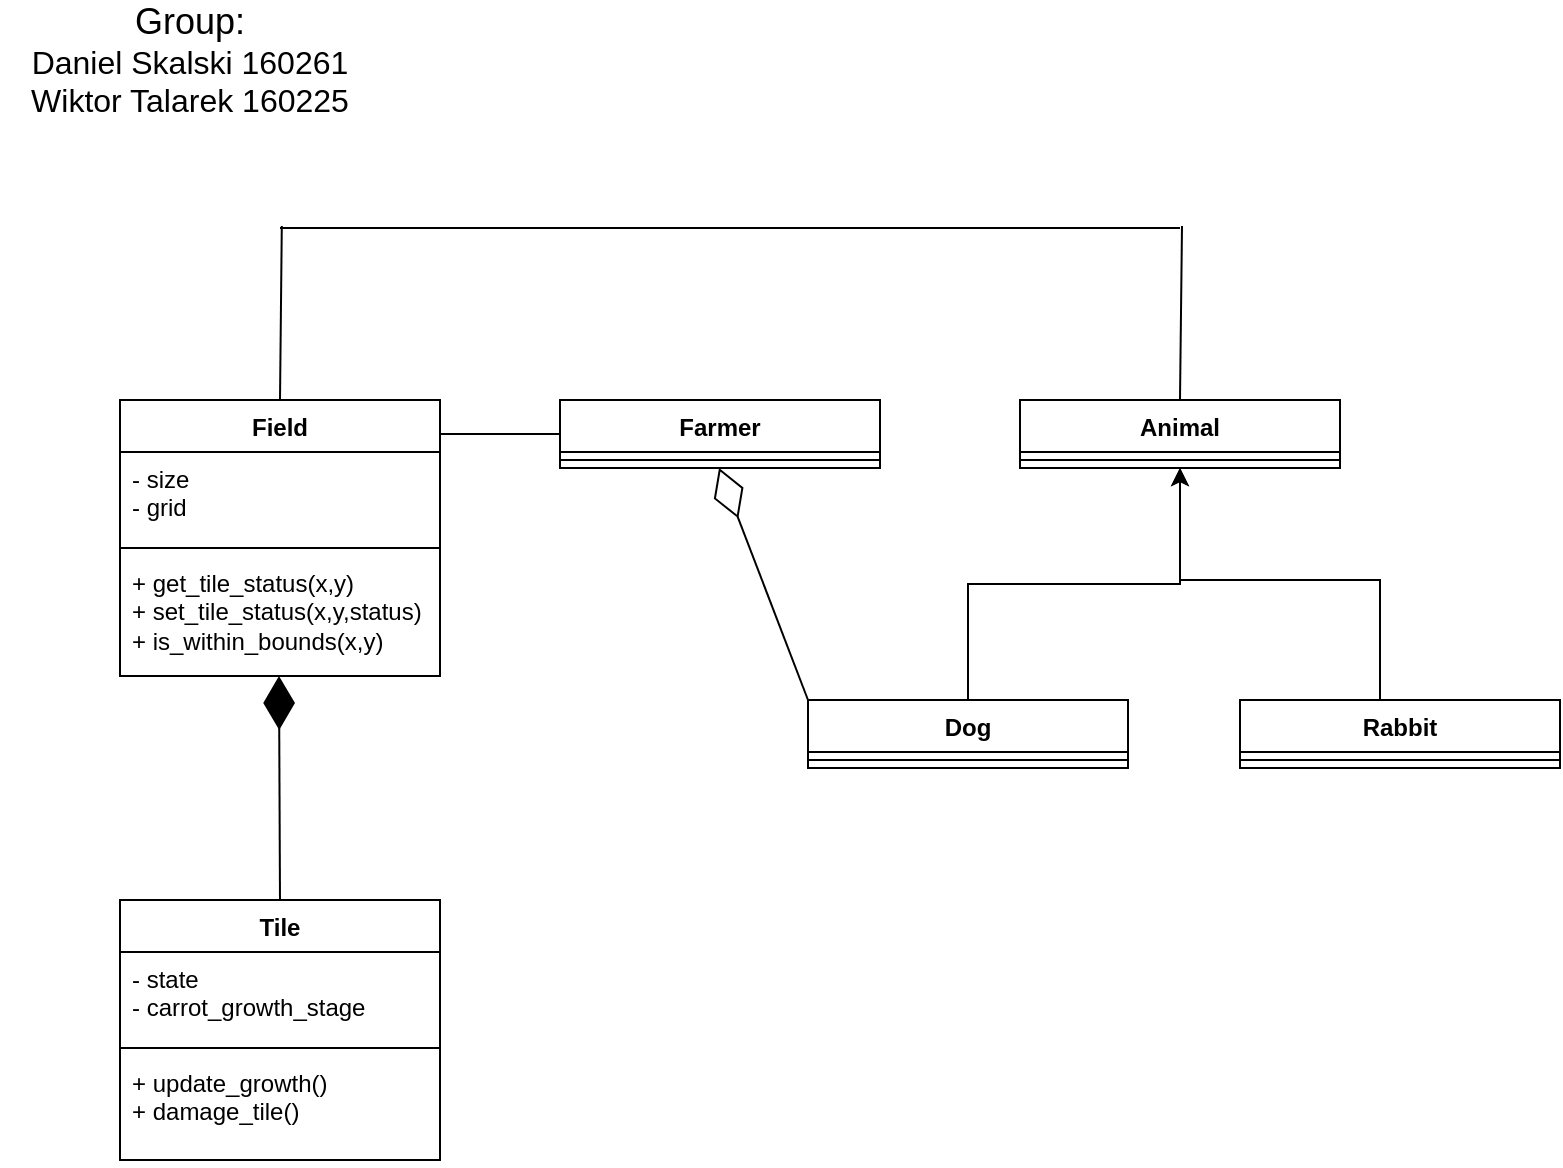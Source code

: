 <mxfile version="26.0.2">
  <diagram name="Strona-1" id="fsXfj0QoX73Hx81fdDrC">
    <mxGraphModel dx="1081" dy="585" grid="1" gridSize="10" guides="1" tooltips="1" connect="1" arrows="1" fold="1" page="1" pageScale="1" pageWidth="827" pageHeight="1169" background="none" math="0" shadow="0">
      <root>
        <mxCell id="0" />
        <mxCell id="1" parent="0" />
        <mxCell id="w8tD1OXB-6WYSS3GsI75-10" value="Field" style="swimlane;fontStyle=1;align=center;verticalAlign=top;childLayout=stackLayout;horizontal=1;startSize=26;horizontalStack=0;resizeParent=1;resizeParentMax=0;resizeLast=0;collapsible=1;marginBottom=0;whiteSpace=wrap;html=1;" parent="1" vertex="1">
          <mxGeometry x="70" y="220" width="160" height="138" as="geometry" />
        </mxCell>
        <mxCell id="w8tD1OXB-6WYSS3GsI75-11" value="- size&lt;div&gt;- grid&lt;/div&gt;" style="text;strokeColor=none;fillColor=none;align=left;verticalAlign=top;spacingLeft=4;spacingRight=4;overflow=hidden;rotatable=0;points=[[0,0.5],[1,0.5]];portConstraint=eastwest;whiteSpace=wrap;html=1;" parent="w8tD1OXB-6WYSS3GsI75-10" vertex="1">
          <mxGeometry y="26" width="160" height="44" as="geometry" />
        </mxCell>
        <mxCell id="w8tD1OXB-6WYSS3GsI75-12" value="" style="line;strokeWidth=1;fillColor=none;align=left;verticalAlign=middle;spacingTop=-1;spacingLeft=3;spacingRight=3;rotatable=0;labelPosition=right;points=[];portConstraint=eastwest;strokeColor=inherit;" parent="w8tD1OXB-6WYSS3GsI75-10" vertex="1">
          <mxGeometry y="70" width="160" height="8" as="geometry" />
        </mxCell>
        <mxCell id="w8tD1OXB-6WYSS3GsI75-13" value="+ get_tile_status(x,y)&lt;div&gt;+ set_tile_status(x,y,status)&lt;/div&gt;&lt;div&gt;+ is_within_bounds(x,y)&lt;/div&gt;" style="text;strokeColor=none;fillColor=none;align=left;verticalAlign=top;spacingLeft=4;spacingRight=4;overflow=hidden;rotatable=0;points=[[0,0.5],[1,0.5]];portConstraint=eastwest;whiteSpace=wrap;html=1;" parent="w8tD1OXB-6WYSS3GsI75-10" vertex="1">
          <mxGeometry y="78" width="160" height="60" as="geometry" />
        </mxCell>
        <mxCell id="w8tD1OXB-6WYSS3GsI75-14" value="Tile" style="swimlane;fontStyle=1;align=center;verticalAlign=top;childLayout=stackLayout;horizontal=1;startSize=26;horizontalStack=0;resizeParent=1;resizeParentMax=0;resizeLast=0;collapsible=1;marginBottom=0;whiteSpace=wrap;html=1;" parent="1" vertex="1">
          <mxGeometry x="70" y="470" width="160" height="130" as="geometry" />
        </mxCell>
        <mxCell id="w8tD1OXB-6WYSS3GsI75-15" value="- state&lt;div&gt;- carrot_growth_stage&lt;/div&gt;" style="text;strokeColor=none;fillColor=none;align=left;verticalAlign=top;spacingLeft=4;spacingRight=4;overflow=hidden;rotatable=0;points=[[0,0.5],[1,0.5]];portConstraint=eastwest;whiteSpace=wrap;html=1;" parent="w8tD1OXB-6WYSS3GsI75-14" vertex="1">
          <mxGeometry y="26" width="160" height="44" as="geometry" />
        </mxCell>
        <mxCell id="w8tD1OXB-6WYSS3GsI75-16" value="" style="line;strokeWidth=1;fillColor=none;align=left;verticalAlign=middle;spacingTop=-1;spacingLeft=3;spacingRight=3;rotatable=0;labelPosition=right;points=[];portConstraint=eastwest;strokeColor=inherit;" parent="w8tD1OXB-6WYSS3GsI75-14" vertex="1">
          <mxGeometry y="70" width="160" height="8" as="geometry" />
        </mxCell>
        <mxCell id="w8tD1OXB-6WYSS3GsI75-17" value="+ update_growth()&lt;div&gt;+ damage_tile()&lt;/div&gt;" style="text;strokeColor=none;fillColor=none;align=left;verticalAlign=top;spacingLeft=4;spacingRight=4;overflow=hidden;rotatable=0;points=[[0,0.5],[1,0.5]];portConstraint=eastwest;whiteSpace=wrap;html=1;" parent="w8tD1OXB-6WYSS3GsI75-14" vertex="1">
          <mxGeometry y="78" width="160" height="52" as="geometry" />
        </mxCell>
        <mxCell id="w8tD1OXB-6WYSS3GsI75-20" value="" style="endArrow=diamondThin;endFill=1;endSize=24;html=1;rounded=0;exitX=0.5;exitY=0;exitDx=0;exitDy=0;" parent="1" source="w8tD1OXB-6WYSS3GsI75-14" edge="1">
          <mxGeometry width="160" relative="1" as="geometry">
            <mxPoint x="150" y="460" as="sourcePoint" />
            <mxPoint x="149.5" y="358" as="targetPoint" />
          </mxGeometry>
        </mxCell>
        <mxCell id="w8tD1OXB-6WYSS3GsI75-21" value="Animal" style="swimlane;fontStyle=1;align=center;verticalAlign=top;childLayout=stackLayout;horizontal=1;startSize=26;horizontalStack=0;resizeParent=1;resizeParentMax=0;resizeLast=0;collapsible=1;marginBottom=0;whiteSpace=wrap;html=1;" parent="1" vertex="1">
          <mxGeometry x="520" y="220" width="160" height="34" as="geometry" />
        </mxCell>
        <mxCell id="w8tD1OXB-6WYSS3GsI75-23" value="" style="line;strokeWidth=1;fillColor=none;align=left;verticalAlign=middle;spacingTop=-1;spacingLeft=3;spacingRight=3;rotatable=0;labelPosition=right;points=[];portConstraint=eastwest;strokeColor=inherit;" parent="w8tD1OXB-6WYSS3GsI75-21" vertex="1">
          <mxGeometry y="26" width="160" height="8" as="geometry" />
        </mxCell>
        <mxCell id="w8tD1OXB-6WYSS3GsI75-29" style="edgeStyle=orthogonalEdgeStyle;rounded=0;orthogonalLoop=1;jettySize=auto;html=1;entryX=0.5;entryY=1;entryDx=0;entryDy=0;" parent="1" source="w8tD1OXB-6WYSS3GsI75-25" target="w8tD1OXB-6WYSS3GsI75-21" edge="1">
          <mxGeometry relative="1" as="geometry" />
        </mxCell>
        <mxCell id="w8tD1OXB-6WYSS3GsI75-25" value="Dog" style="swimlane;fontStyle=1;align=center;verticalAlign=top;childLayout=stackLayout;horizontal=1;startSize=26;horizontalStack=0;resizeParent=1;resizeParentMax=0;resizeLast=0;collapsible=1;marginBottom=0;whiteSpace=wrap;html=1;" parent="1" vertex="1">
          <mxGeometry x="414" y="370" width="160" height="34" as="geometry" />
        </mxCell>
        <mxCell id="w8tD1OXB-6WYSS3GsI75-26" value="" style="line;strokeWidth=1;fillColor=none;align=left;verticalAlign=middle;spacingTop=-1;spacingLeft=3;spacingRight=3;rotatable=0;labelPosition=right;points=[];portConstraint=eastwest;strokeColor=inherit;" parent="w8tD1OXB-6WYSS3GsI75-25" vertex="1">
          <mxGeometry y="26" width="160" height="8" as="geometry" />
        </mxCell>
        <mxCell id="w8tD1OXB-6WYSS3GsI75-30" style="edgeStyle=orthogonalEdgeStyle;rounded=0;orthogonalLoop=1;jettySize=auto;html=1;" parent="1" edge="1">
          <mxGeometry relative="1" as="geometry">
            <mxPoint x="600" y="254" as="targetPoint" />
            <mxPoint x="630" y="381" as="sourcePoint" />
            <Array as="points">
              <mxPoint x="700" y="381" />
              <mxPoint x="700" y="310" />
              <mxPoint x="600" y="310" />
            </Array>
          </mxGeometry>
        </mxCell>
        <mxCell id="w8tD1OXB-6WYSS3GsI75-27" value="Rabbit" style="swimlane;fontStyle=1;align=center;verticalAlign=top;childLayout=stackLayout;horizontal=1;startSize=26;horizontalStack=0;resizeParent=1;resizeParentMax=0;resizeLast=0;collapsible=1;marginBottom=0;whiteSpace=wrap;html=1;" parent="1" vertex="1">
          <mxGeometry x="630" y="370" width="160" height="34" as="geometry" />
        </mxCell>
        <mxCell id="w8tD1OXB-6WYSS3GsI75-28" value="" style="line;strokeWidth=1;fillColor=none;align=left;verticalAlign=middle;spacingTop=-1;spacingLeft=3;spacingRight=3;rotatable=0;labelPosition=right;points=[];portConstraint=eastwest;strokeColor=inherit;" parent="w8tD1OXB-6WYSS3GsI75-27" vertex="1">
          <mxGeometry y="26" width="160" height="8" as="geometry" />
        </mxCell>
        <mxCell id="w8tD1OXB-6WYSS3GsI75-32" value="Farmer" style="swimlane;fontStyle=1;align=center;verticalAlign=top;childLayout=stackLayout;horizontal=1;startSize=26;horizontalStack=0;resizeParent=1;resizeParentMax=0;resizeLast=0;collapsible=1;marginBottom=0;whiteSpace=wrap;html=1;" parent="1" vertex="1">
          <mxGeometry x="290" y="220" width="160" height="34" as="geometry" />
        </mxCell>
        <mxCell id="w8tD1OXB-6WYSS3GsI75-34" value="" style="line;strokeWidth=1;fillColor=none;align=left;verticalAlign=middle;spacingTop=-1;spacingLeft=3;spacingRight=3;rotatable=0;labelPosition=right;points=[];portConstraint=eastwest;strokeColor=inherit;" parent="w8tD1OXB-6WYSS3GsI75-32" vertex="1">
          <mxGeometry y="26" width="160" height="8" as="geometry" />
        </mxCell>
        <mxCell id="w8tD1OXB-6WYSS3GsI75-39" value="" style="endArrow=diamondThin;endFill=0;endSize=24;html=1;rounded=0;exitX=0;exitY=0;exitDx=0;exitDy=0;" parent="1" source="w8tD1OXB-6WYSS3GsI75-25" edge="1">
          <mxGeometry width="160" relative="1" as="geometry">
            <mxPoint x="369.5" y="404" as="sourcePoint" />
            <mxPoint x="369.5" y="254" as="targetPoint" />
          </mxGeometry>
        </mxCell>
        <mxCell id="w8tD1OXB-6WYSS3GsI75-43" value="" style="line;strokeWidth=1;fillColor=none;align=left;verticalAlign=middle;spacingTop=-1;spacingLeft=3;spacingRight=3;rotatable=0;labelPosition=right;points=[];portConstraint=eastwest;strokeColor=inherit;" parent="1" vertex="1">
          <mxGeometry x="230" y="233" width="60" height="8" as="geometry" />
        </mxCell>
        <mxCell id="w8tD1OXB-6WYSS3GsI75-45" value="" style="line;strokeWidth=1;fillColor=none;align=left;verticalAlign=middle;spacingTop=-1;spacingLeft=3;spacingRight=3;rotatable=0;labelPosition=right;points=[];portConstraint=eastwest;strokeColor=inherit;" parent="1" vertex="1">
          <mxGeometry x="150" y="130" width="450" height="8" as="geometry" />
        </mxCell>
        <mxCell id="w8tD1OXB-6WYSS3GsI75-47" value="" style="endArrow=none;html=1;rounded=0;exitX=0.5;exitY=0;exitDx=0;exitDy=0;entryX=0.002;entryY=0.375;entryDx=0;entryDy=0;entryPerimeter=0;" parent="1" source="w8tD1OXB-6WYSS3GsI75-10" target="w8tD1OXB-6WYSS3GsI75-45" edge="1">
          <mxGeometry width="50" height="50" relative="1" as="geometry">
            <mxPoint x="100" y="198" as="sourcePoint" />
            <mxPoint x="150" y="142" as="targetPoint" />
          </mxGeometry>
        </mxCell>
        <mxCell id="w8tD1OXB-6WYSS3GsI75-48" value="" style="endArrow=none;html=1;rounded=0;exitX=0.5;exitY=0;exitDx=0;exitDy=0;entryX=0.002;entryY=0.375;entryDx=0;entryDy=0;entryPerimeter=0;" parent="1" edge="1">
          <mxGeometry width="50" height="50" relative="1" as="geometry">
            <mxPoint x="600" y="220" as="sourcePoint" />
            <mxPoint x="601" y="133" as="targetPoint" />
          </mxGeometry>
        </mxCell>
        <mxCell id="delwYANtNUWttwdOjNSb-1" value="&lt;font style=&quot;font-size: 18px;&quot;&gt;Group:&lt;/font&gt;&lt;div&gt;&lt;font size=&quot;3&quot;&gt;Daniel Skalski 160261&lt;/font&gt;&lt;/div&gt;&lt;div&gt;&lt;font size=&quot;3&quot;&gt;Wiktor Talarek 160225&lt;/font&gt;&lt;/div&gt;" style="text;html=1;align=center;verticalAlign=middle;whiteSpace=wrap;rounded=0;" vertex="1" parent="1">
          <mxGeometry x="10" y="20" width="190" height="60" as="geometry" />
        </mxCell>
      </root>
    </mxGraphModel>
  </diagram>
</mxfile>
